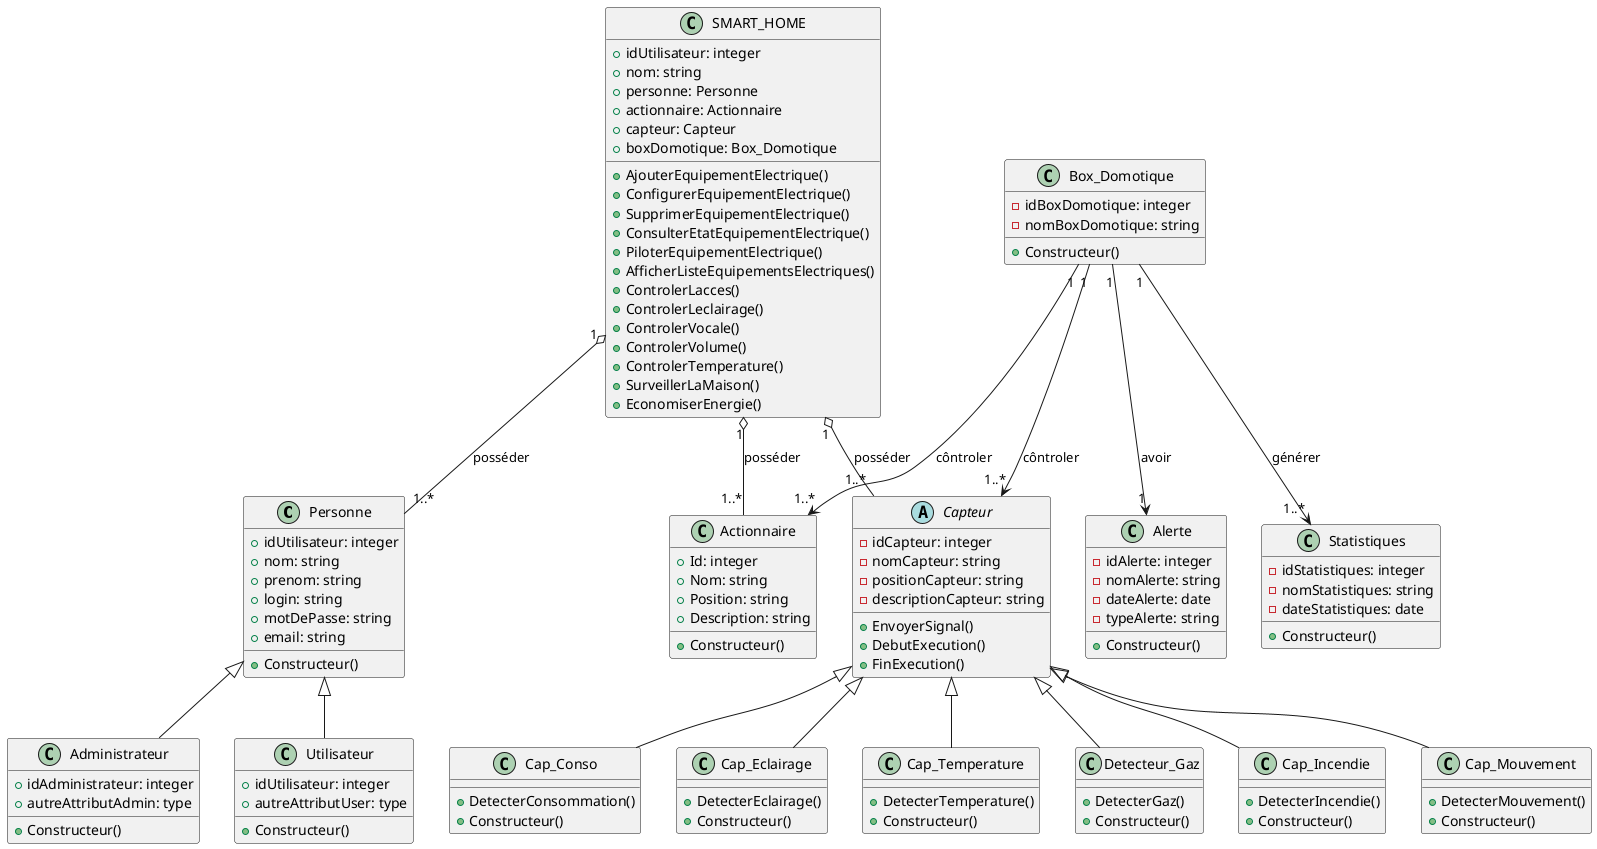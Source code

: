 @startuml DiagrammeDeClasse2

class Personne {
  + idUtilisateur: integer
  + nom: string
  + prenom: string
  + login: string
  + motDePasse: string
  + email: string
  + Constructeur()
}

class Actionnaire {
  + Id: integer
  + Nom: string
  + Position: string
  + Description: string
  + Constructeur()
}

abstract class Capteur {
  - idCapteur: integer
  - nomCapteur: string
  - positionCapteur: string
  - descriptionCapteur: string

  + EnvoyerSignal()
  + DebutExecution()
  + FinExecution()
}

class Cap_Conso extends Capteur {
  + DetecterConsommation()
  + Constructeur()
}

class Cap_Eclairage extends Capteur {
  + DetecterEclairage()
  + Constructeur()
}

class Cap_Temperature extends Capteur {
  + DetecterTemperature()
  + Constructeur()
}

class Detecteur_Gaz extends Capteur {
  + DetecterGaz()
  + Constructeur()
}

class Cap_Incendie extends Capteur {
  + DetecterIncendie()
  + Constructeur()
}

class Cap_Mouvement extends Capteur {
  + DetecterMouvement()
  + Constructeur()
}

class Box_Domotique {
  - idBoxDomotique: integer
  - nomBoxDomotique: string
  + Constructeur()
}

class SMART_HOME {
  + idUtilisateur: integer
  + nom: string
  + personne: Personne 
  + actionnaire: Actionnaire 
  + capteur: Capteur 
  + boxDomotique: Box_Domotique 
  + AjouterEquipementElectrique()
  + ConfigurerEquipementElectrique()
  + SupprimerEquipementElectrique()
  + ConsulterEtatEquipementElectrique()
  + PiloterEquipementElectrique()
  + AfficherListeEquipementsElectriques()
  + ControlerLacces()
  + ControlerLeclairage()
  + ControlerVocale()
  + ControlerVolume()
  + ControlerTemperature()
  + SurveillerLaMaison()
  + EconomiserEnergie()
}

class Statistiques {
  - idStatistiques: integer
  - nomStatistiques: string
  - dateStatistiques: date
  + Constructeur()
}

class Alerte {
  - idAlerte: integer
  - nomAlerte: string
  - dateAlerte: date
  - typeAlerte: string
  + Constructeur()
}

class Administrateur extends Personne {
  + idAdministrateur: integer
  + autreAttributAdmin: type
  + Constructeur()
}

class Utilisateur extends Personne {
  + idUtilisateur: integer
  + autreAttributUser: type
  + Constructeur()
}

SMART_HOME "1"  o-- "1..*"  Personne : posséder
SMART_HOME "1"  o-- "1..*" Capteur : posséder
SMART_HOME "1"  o-- "1..*" Actionnaire : posséder
Box_Domotique "1"  --> "1..*" Statistiques : générer
Box_Domotique "1"  --> "1..*" Capteur : côntroler
Box_Domotique "1" --> "1" Alerte : avoir
Box_Domotique "1" --> "1..*" Actionnaire : côntroler

@enduml